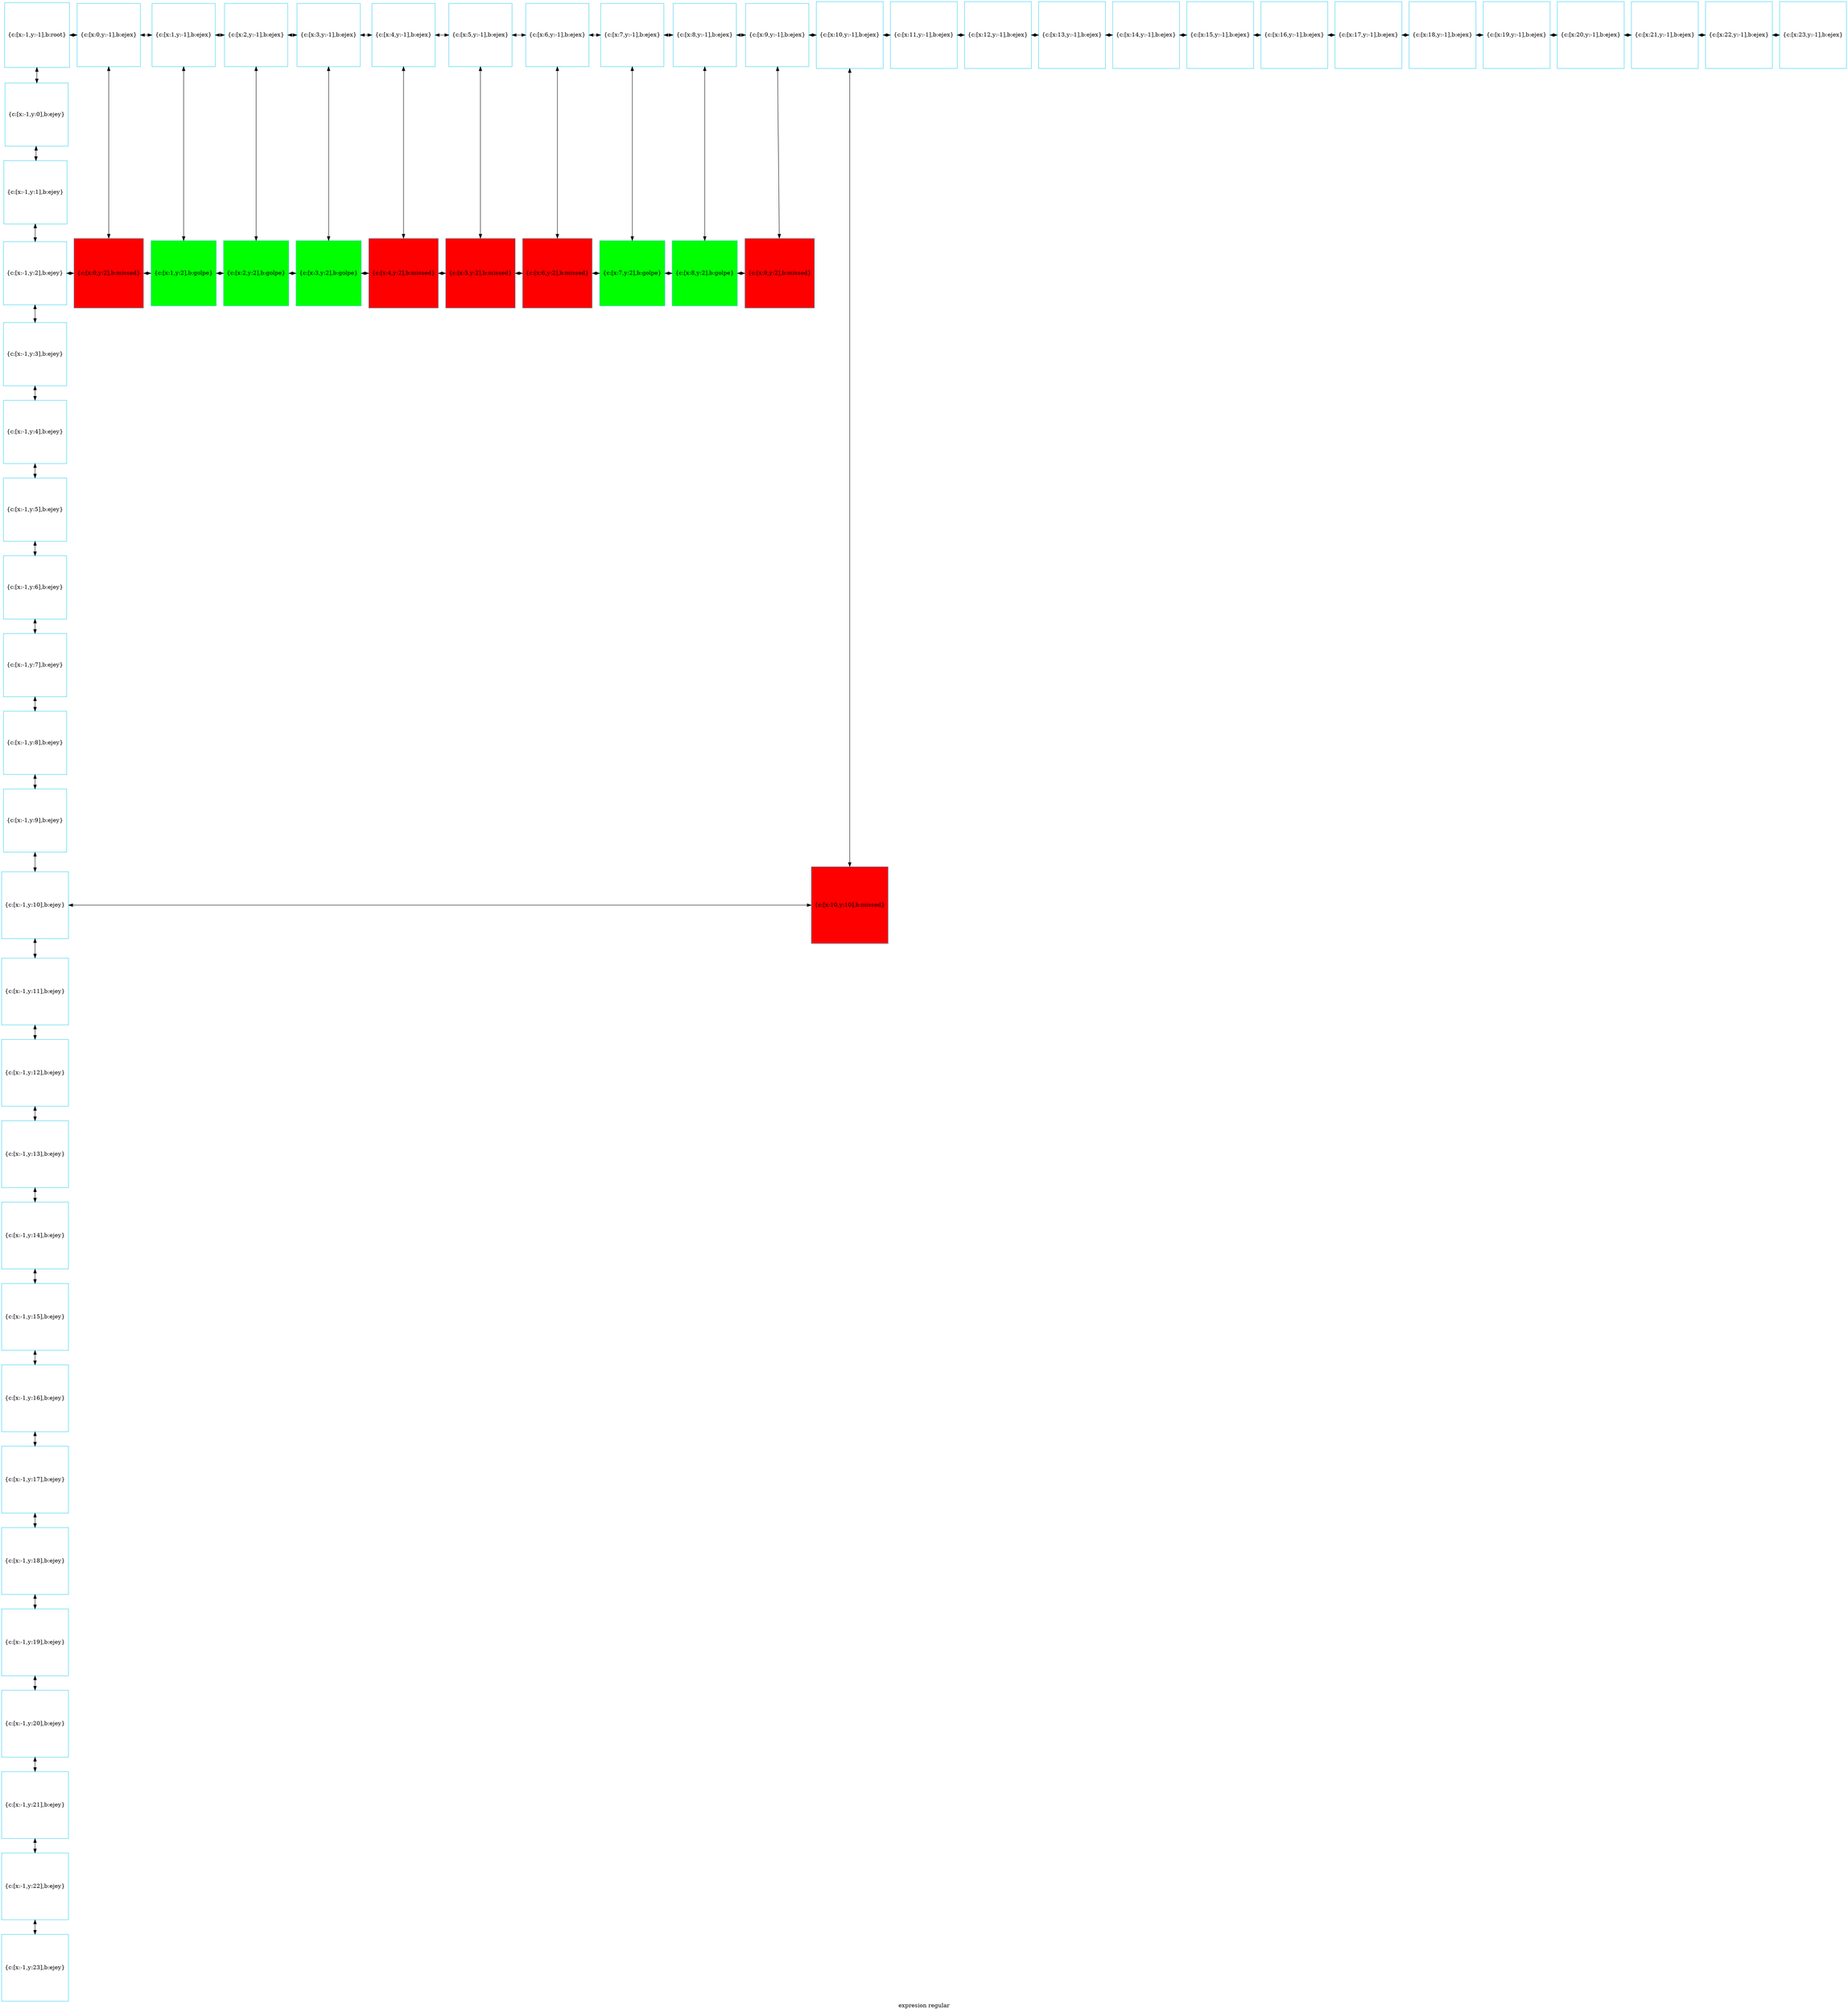 digraph G
{label="expresion regular"
        node[shape = square]
        node[style = filled]
        node[fillcolor = "#EEEEE"]
        node[color = "#EEEEE"]
        node[color = "#31CEF0"]

804910312224[label="{c:[x:-1,y:-1],b:root}",fillcolor = "white"]
804910312368[label="{c:[x:0,y:-1],b:ejex}",fillcolor = "white"]
804910312512[label="{c:[x:1,y:-1],b:ejex}",fillcolor = "white"]
804910312656[label="{c:[x:2,y:-1],b:ejex}",fillcolor = "white"]
804910312800[label="{c:[x:3,y:-1],b:ejex}",fillcolor = "white"]
804910312944[label="{c:[x:4,y:-1],b:ejex}",fillcolor = "white"]
804910313088[label="{c:[x:5,y:-1],b:ejex}",fillcolor = "white"]
804910313232[label="{c:[x:6,y:-1],b:ejex}",fillcolor = "white"]
804910313376[label="{c:[x:7,y:-1],b:ejex}",fillcolor = "white"]
804910321776[label="{c:[x:8,y:-1],b:ejex}",fillcolor = "white"]
804910321920[label="{c:[x:9,y:-1],b:ejex}",fillcolor = "white"]
804910322064[label="{c:[x:10,y:-1],b:ejex}",fillcolor = "white"]
804910322208[label="{c:[x:11,y:-1],b:ejex}",fillcolor = "white"]
804910322352[label="{c:[x:12,y:-1],b:ejex}",fillcolor = "white"]
804910322496[label="{c:[x:13,y:-1],b:ejex}",fillcolor = "white"]
804910322640[label="{c:[x:14,y:-1],b:ejex}",fillcolor = "white"]
804910322784[label="{c:[x:15,y:-1],b:ejex}",fillcolor = "white"]
804910322928[label="{c:[x:16,y:-1],b:ejex}",fillcolor = "white"]
804910323072[label="{c:[x:17,y:-1],b:ejex}",fillcolor = "white"]
804910323216[label="{c:[x:18,y:-1],b:ejex}",fillcolor = "white"]
804910323360[label="{c:[x:19,y:-1],b:ejex}",fillcolor = "white"]
804910323504[label="{c:[x:20,y:-1],b:ejex}",fillcolor = "white"]
804910323648[label="{c:[x:21,y:-1],b:ejex}",fillcolor = "white"]
804910323792[label="{c:[x:22,y:-1],b:ejex}",fillcolor = "white"]
804910323936[label="{c:[x:23,y:-1],b:ejex}",fillcolor = "white"]
804910324080[label="{c:[x:-1,y:0],b:ejey}",fillcolor = "white"]
804910324224[label="{c:[x:-1,y:1],b:ejey}",fillcolor = "white"]
804910324368[label="{c:[x:-1,y:2],b:ejey}",fillcolor = "white"]
804837672176[label="{c:[x:0,y:2],b:missed}",fillcolor = "red"]
804910249392[label="{c:[x:1,y:2],b:golpe}",fillcolor = "green"]
804910230112[label="{c:[x:2,y:2],b:golpe}",fillcolor = "green"]
804910258112[label="{c:[x:3,y:2],b:golpe}",fillcolor = "green"]
804910374048[label="{c:[x:4,y:2],b:missed}",fillcolor = "red"]
804837726672[label="{c:[x:5,y:2],b:missed}",fillcolor = "red"]
804837727200[label="{c:[x:6,y:2],b:missed}",fillcolor = "red"]
804910259552[label="{c:[x:7,y:2],b:golpe}",fillcolor = "green"]
804910230640[label="{c:[x:8,y:2],b:golpe}",fillcolor = "green"]
804837727440[label="{c:[x:9,y:2],b:missed}",fillcolor = "red"]
804910324512[label="{c:[x:-1,y:3],b:ejey}",fillcolor = "white"]
804910324656[label="{c:[x:-1,y:4],b:ejey}",fillcolor = "white"]
804910324800[label="{c:[x:-1,y:5],b:ejey}",fillcolor = "white"]
804910324944[label="{c:[x:-1,y:6],b:ejey}",fillcolor = "white"]
804910325088[label="{c:[x:-1,y:7],b:ejey}",fillcolor = "white"]
804910325232[label="{c:[x:-1,y:8],b:ejey}",fillcolor = "white"]
804910325376[label="{c:[x:-1,y:9],b:ejey}",fillcolor = "white"]
804910325520[label="{c:[x:-1,y:10],b:ejey}",fillcolor = "white"]
804837727776[label="{c:[x:10,y:10],b:missed}",fillcolor = "red"]
804910325664[label="{c:[x:-1,y:11],b:ejey}",fillcolor = "white"]
804910334064[label="{c:[x:-1,y:12],b:ejey}",fillcolor = "white"]
804910334208[label="{c:[x:-1,y:13],b:ejey}",fillcolor = "white"]
804910334352[label="{c:[x:-1,y:14],b:ejey}",fillcolor = "white"]
804910334496[label="{c:[x:-1,y:15],b:ejey}",fillcolor = "white"]
804910334640[label="{c:[x:-1,y:16],b:ejey}",fillcolor = "white"]
804910334784[label="{c:[x:-1,y:17],b:ejey}",fillcolor = "white"]
804910334928[label="{c:[x:-1,y:18],b:ejey}",fillcolor = "white"]
804910335072[label="{c:[x:-1,y:19],b:ejey}",fillcolor = "white"]
804910335216[label="{c:[x:-1,y:20],b:ejey}",fillcolor = "white"]
804910335360[label="{c:[x:-1,y:21],b:ejey}",fillcolor = "white"]
804910335504[label="{c:[x:-1,y:22],b:ejey}",fillcolor = "white"]
804910335648[label="{c:[x:-1,y:23],b:ejey}",fillcolor = "white"]
804910312224->804910324080[dir = both];
804910324080->804910324224[dir = both];
804910324224->804910324368[dir = both];
804910324368->804910324512[dir = both];
804910324512->804910324656[dir = both];
804910324656->804910324800[dir = both];
804910324800->804910324944[dir = both];
804910324944->804910325088[dir = both];
804910325088->804910325232[dir = both];
804910325232->804910325376[dir = both];
804910325376->804910325520[dir = both];
804910325520->804910325664[dir = both];
804910325664->804910334064[dir = both];
804910334064->804910334208[dir = both];
804910334208->804910334352[dir = both];
804910334352->804910334496[dir = both];
804910334496->804910334640[dir = both];
804910334640->804910334784[dir = both];
804910334784->804910334928[dir = both];
804910334928->804910335072[dir = both];
804910335072->804910335216[dir = both];
804910335216->804910335360[dir = both];
804910335360->804910335504[dir = both];
804910335504->804910335648[dir = both];
804910312368->804837672176[dir = both];
804910312512->804910249392[dir = both];
804910312656->804910230112[dir = both];
804910312800->804910258112[dir = both];
804910312944->804910374048[dir = both];
804910313088->804837726672[dir = both];
804910313232->804837727200[dir = both];
804910313376->804910259552[dir = both];
804910321776->804910230640[dir = both];
804910321920->804837727440[dir = both];
804910322064->804837727776[dir = both];
804910312224->804910312368[dir = both];
804910312368->804910312512[dir = both];
804910312512->804910312656[dir = both];
804910312656->804910312800[dir = both];
804910312800->804910312944[dir = both];
804910312944->804910313088[dir = both];
804910313088->804910313232[dir = both];
804910313232->804910313376[dir = both];
804910313376->804910321776[dir = both];
804910321776->804910321920[dir = both];
804910321920->804910322064[dir = both];
804910322064->804910322208[dir = both];
804910322208->804910322352[dir = both];
804910322352->804910322496[dir = both];
804910322496->804910322640[dir = both];
804910322640->804910322784[dir = both];
804910322784->804910322928[dir = both];
804910322928->804910323072[dir = both];
804910323072->804910323216[dir = both];
804910323216->804910323360[dir = both];
804910323360->804910323504[dir = both];
804910323504->804910323648[dir = both];
804910323648->804910323792[dir = both];
804910323792->804910323936[dir = both];
804910324368->804837672176[constraint=false,dir = both];
804837672176->804910249392[constraint=false,dir = both];
804910249392->804910230112[constraint=false,dir = both];
804910230112->804910258112[constraint=false,dir = both];
804910258112->804910374048[constraint=false,dir = both];
804910374048->804837726672[constraint=false,dir = both];
804837726672->804837727200[constraint=false,dir = both];
804837727200->804910259552[constraint=false,dir = both];
804910259552->804910230640[constraint=false,dir = both];
804910230640->804837727440[constraint=false,dir = both];
804910325520->804837727776[constraint=false,dir = both];
 {rank=same; 804910312224;804910312368;804910312512;804910312656;804910312800;804910312944;804910313088;804910313232;804910313376;804910321776;804910321920;804910322064;804910322208;804910322352;804910322496;804910322640;804910322784;804910322928;804910323072;804910323216;804910323360;804910323504;804910323648;804910323792;804910323936;}
 {rank=same; 804910324080;}
 {rank=same; 804910324224;}
 {rank=same; 804910324368;804837672176;804910249392;804910230112;804910258112;804910374048;804837726672;804837727200;804910259552;804910230640;804837727440;}
 {rank=same; 804910324512;}
 {rank=same; 804910324656;}
 {rank=same; 804910324800;}
 {rank=same; 804910324944;}
 {rank=same; 804910325088;}
 {rank=same; 804910325232;}
 {rank=same; 804910325376;}
 {rank=same; 804910325520;804837727776;}
 {rank=same; 804910325664;}
 {rank=same; 804910334064;}
 {rank=same; 804910334208;}
 {rank=same; 804910334352;}
 {rank=same; 804910334496;}
 {rank=same; 804910334640;}
 {rank=same; 804910334784;}
 {rank=same; 804910334928;}
 {rank=same; 804910335072;}
 {rank=same; 804910335216;}
 {rank=same; 804910335360;}
 {rank=same; 804910335504;}
 {rank=same; 804910335648;}
}
